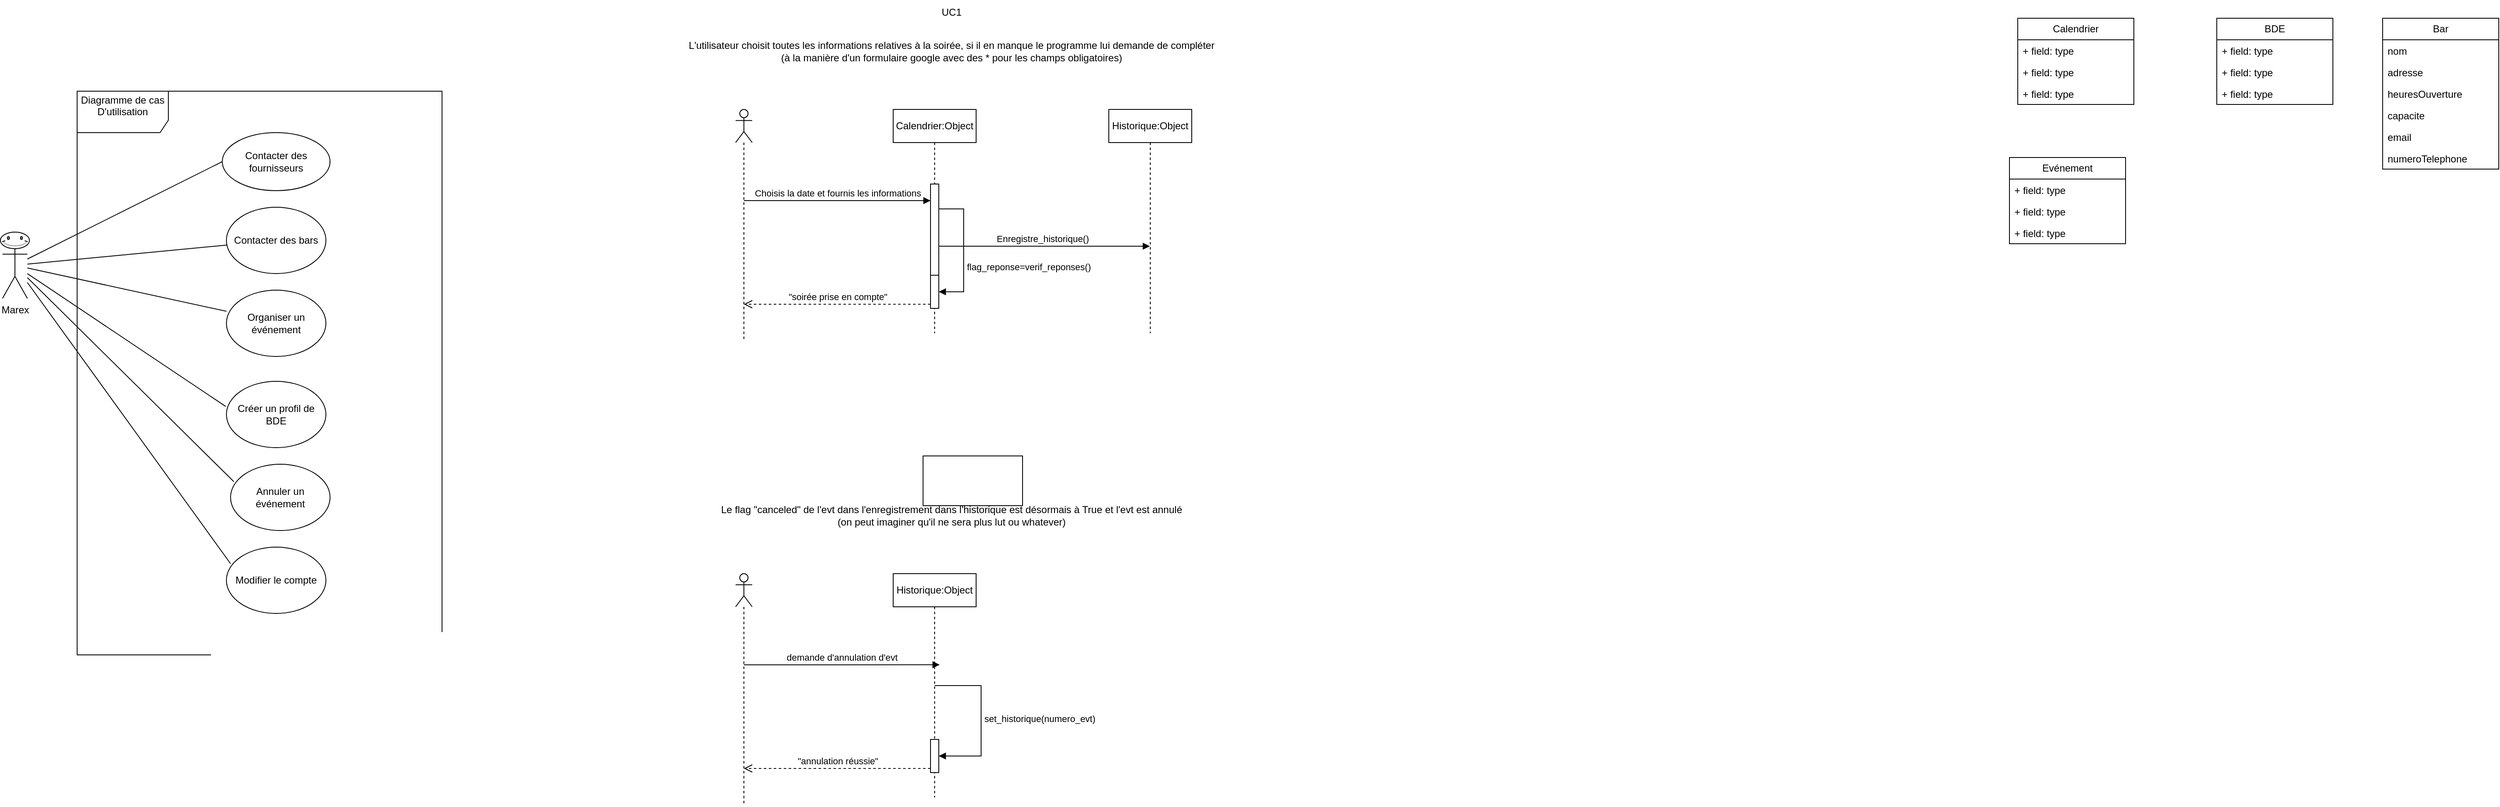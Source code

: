 <mxfile version="24.4.2" type="github">
  <diagram name="Page-1" id="fd_hAKjFNYpGGn4z0pOC">
    <mxGraphModel dx="1434" dy="319" grid="1" gridSize="10" guides="1" tooltips="1" connect="1" arrows="1" fold="1" page="1" pageScale="1" pageWidth="827" pageHeight="1169" math="0" shadow="0">
      <root>
        <mxCell id="0" />
        <mxCell id="1" parent="0" />
        <mxCell id="0vhhkYOt-qyEH0Bgxad_-2" value="Marex" style="shape=umlActor;verticalLabelPosition=bottom;verticalAlign=top;html=1;outlineConnect=0;" parent="1" vertex="1">
          <mxGeometry x="-730" y="300" width="30" height="80" as="geometry" />
        </mxCell>
        <mxCell id="0vhhkYOt-qyEH0Bgxad_-4" value="" style="verticalLabelPosition=bottom;verticalAlign=top;html=1;shape=mxgraph.basic.smiley" parent="1" vertex="1">
          <mxGeometry x="-732.5" y="300" width="35" height="20" as="geometry" />
        </mxCell>
        <mxCell id="0vhhkYOt-qyEH0Bgxad_-6" value="&lt;div&gt;Diagramme de cas D&#39;utilisation&lt;/div&gt;&lt;div&gt;&lt;br&gt;&lt;/div&gt;" style="shape=umlFrame;whiteSpace=wrap;html=1;pointerEvents=0;width=110;height=50;" parent="1" vertex="1">
          <mxGeometry x="-640" y="130" width="440" height="680" as="geometry" />
        </mxCell>
        <mxCell id="0vhhkYOt-qyEH0Bgxad_-7" value="Contacter des fournisseurs" style="ellipse;whiteSpace=wrap;html=1;" parent="1" vertex="1">
          <mxGeometry x="-465" y="180" width="130" height="70" as="geometry" />
        </mxCell>
        <mxCell id="0vhhkYOt-qyEH0Bgxad_-8" value="" style="endArrow=none;html=1;rounded=0;entryX=0;entryY=0.5;entryDx=0;entryDy=0;" parent="1" source="0vhhkYOt-qyEH0Bgxad_-2" target="0vhhkYOt-qyEH0Bgxad_-7" edge="1">
          <mxGeometry width="50" height="50" relative="1" as="geometry">
            <mxPoint x="-530" y="320" as="sourcePoint" />
            <mxPoint x="-480" y="270" as="targetPoint" />
          </mxGeometry>
        </mxCell>
        <mxCell id="0vhhkYOt-qyEH0Bgxad_-13" value="Organiser un événement" style="ellipse;whiteSpace=wrap;html=1;" parent="1" vertex="1">
          <mxGeometry x="-460" y="370" width="120" height="80" as="geometry" />
        </mxCell>
        <mxCell id="0vhhkYOt-qyEH0Bgxad_-14" value="" style="endArrow=none;html=1;rounded=0;exitX=0.001;exitY=0.319;exitDx=0;exitDy=0;exitPerimeter=0;" parent="1" source="0vhhkYOt-qyEH0Bgxad_-13" target="0vhhkYOt-qyEH0Bgxad_-2" edge="1">
          <mxGeometry width="50" height="50" relative="1" as="geometry">
            <mxPoint x="-438" y="320" as="sourcePoint" />
            <mxPoint x="-690" y="250" as="targetPoint" />
          </mxGeometry>
        </mxCell>
        <mxCell id="0vhhkYOt-qyEH0Bgxad_-15" value="Créer un profil de BDE" style="ellipse;whiteSpace=wrap;html=1;" parent="1" vertex="1">
          <mxGeometry x="-460" y="480" width="120" height="80" as="geometry" />
        </mxCell>
        <mxCell id="0vhhkYOt-qyEH0Bgxad_-16" value="" style="endArrow=none;html=1;rounded=0;exitX=-0.007;exitY=0.379;exitDx=0;exitDy=0;exitPerimeter=0;fontStyle=1" parent="1" source="0vhhkYOt-qyEH0Bgxad_-15" target="0vhhkYOt-qyEH0Bgxad_-2" edge="1">
          <mxGeometry width="50" height="50" relative="1" as="geometry">
            <mxPoint x="-440" y="534" as="sourcePoint" />
            <mxPoint x="-690" y="360" as="targetPoint" />
          </mxGeometry>
        </mxCell>
        <mxCell id="0vhhkYOt-qyEH0Bgxad_-17" value="" style="endArrow=none;html=1;rounded=0;" parent="1" source="0vhhkYOt-qyEH0Bgxad_-2" target="0vhhkYOt-qyEH0Bgxad_-18" edge="1">
          <mxGeometry width="50" height="50" relative="1" as="geometry">
            <mxPoint x="-680" y="260" as="sourcePoint" />
            <mxPoint x="-630" y="210" as="targetPoint" />
          </mxGeometry>
        </mxCell>
        <mxCell id="0vhhkYOt-qyEH0Bgxad_-18" value="Contacter des bars" style="ellipse;whiteSpace=wrap;html=1;" parent="1" vertex="1">
          <mxGeometry x="-460" y="270" width="120" height="80" as="geometry" />
        </mxCell>
        <mxCell id="7qt9X9h4U_zDJMxlAWbA-1" value="Annuler un événement" style="ellipse;whiteSpace=wrap;html=1;" parent="1" vertex="1">
          <mxGeometry x="-455" y="580" width="120" height="80" as="geometry" />
        </mxCell>
        <mxCell id="7qt9X9h4U_zDJMxlAWbA-2" value="" style="endArrow=none;html=1;rounded=0;exitX=0.033;exitY=0.263;exitDx=0;exitDy=0;exitPerimeter=0;fontStyle=1" parent="1" source="7qt9X9h4U_zDJMxlAWbA-1" target="0vhhkYOt-qyEH0Bgxad_-2" edge="1">
          <mxGeometry width="50" height="50" relative="1" as="geometry">
            <mxPoint x="-451" y="610" as="sourcePoint" />
            <mxPoint x="-690" y="450" as="targetPoint" />
          </mxGeometry>
        </mxCell>
        <mxCell id="7qt9X9h4U_zDJMxlAWbA-3" value="" style="endArrow=none;html=1;rounded=0;exitX=0.042;exitY=0.25;exitDx=0;exitDy=0;exitPerimeter=0;fontStyle=1" parent="1" source="7qt9X9h4U_zDJMxlAWbA-4" target="0vhhkYOt-qyEH0Bgxad_-2" edge="1">
          <mxGeometry width="50" height="50" relative="1" as="geometry">
            <mxPoint x="-455" y="696" as="sourcePoint" />
            <mxPoint x="-704" y="450" as="targetPoint" />
          </mxGeometry>
        </mxCell>
        <mxCell id="7qt9X9h4U_zDJMxlAWbA-4" value="Modifier le compte" style="ellipse;whiteSpace=wrap;html=1;" parent="1" vertex="1">
          <mxGeometry x="-460" y="680" width="120" height="80" as="geometry" />
        </mxCell>
        <mxCell id="SV50AntmqxMznZXikPVk-3" value="" style="shape=umlLifeline;perimeter=lifelinePerimeter;whiteSpace=wrap;html=1;container=1;dropTarget=0;collapsible=0;recursiveResize=0;outlineConnect=0;portConstraint=eastwest;newEdgeStyle={&quot;curved&quot;:0,&quot;rounded&quot;:0};participant=umlActor;" parent="1" vertex="1">
          <mxGeometry x="154" y="152" width="20" height="280" as="geometry" />
        </mxCell>
        <mxCell id="SV50AntmqxMznZXikPVk-4" value="Calendrier:Object" style="shape=umlLifeline;perimeter=lifelinePerimeter;whiteSpace=wrap;html=1;container=1;dropTarget=0;collapsible=0;recursiveResize=0;outlineConnect=0;portConstraint=eastwest;newEdgeStyle={&quot;curved&quot;:0,&quot;rounded&quot;:0};" parent="1" vertex="1">
          <mxGeometry x="344" y="152" width="100" height="270" as="geometry" />
        </mxCell>
        <mxCell id="SV50AntmqxMznZXikPVk-13" value="" style="html=1;points=[[0,0,0,0,5],[0,1,0,0,-5],[1,0,0,0,5],[1,1,0,0,-5]];perimeter=orthogonalPerimeter;outlineConnect=0;targetShapes=umlLifeline;portConstraint=eastwest;newEdgeStyle={&quot;curved&quot;:0,&quot;rounded&quot;:0};" parent="SV50AntmqxMznZXikPVk-4" vertex="1">
          <mxGeometry x="45" y="90" width="10" height="150" as="geometry" />
        </mxCell>
        <mxCell id="SV50AntmqxMznZXikPVk-16" value="" style="html=1;points=[[0,0,0,0,5],[0,1,0,0,-5],[1,0,0,0,5],[1,1,0,0,-5]];perimeter=orthogonalPerimeter;outlineConnect=0;targetShapes=umlLifeline;portConstraint=eastwest;newEdgeStyle={&quot;curved&quot;:0,&quot;rounded&quot;:0};" parent="SV50AntmqxMznZXikPVk-4" vertex="1">
          <mxGeometry x="45" y="200" width="10" height="40" as="geometry" />
        </mxCell>
        <mxCell id="SV50AntmqxMznZXikPVk-17" value="flag_reponse=verif_reponses()" style="html=1;align=left;spacingLeft=2;endArrow=block;rounded=0;edgeStyle=orthogonalEdgeStyle;curved=0;rounded=0;" parent="SV50AntmqxMznZXikPVk-4" target="SV50AntmqxMznZXikPVk-16" edge="1">
          <mxGeometry x="0.294" relative="1" as="geometry">
            <mxPoint x="55" y="110" as="sourcePoint" />
            <Array as="points">
              <mxPoint x="55" y="120" />
              <mxPoint x="85" y="120" />
              <mxPoint x="85" y="220" />
            </Array>
            <mxPoint as="offset" />
          </mxGeometry>
        </mxCell>
        <mxCell id="SV50AntmqxMznZXikPVk-12" value="&lt;div&gt;L&#39;utilisateur choisit toutes les informations relatives à la soirée, si il en manque le programme lui demande de compléter&lt;/div&gt;&lt;div&gt;(à la manière d&#39;un formulaire google avec des * pour les champs obligatoires)&lt;br&gt;&lt;/div&gt;" style="text;html=1;align=center;verticalAlign=middle;resizable=0;points=[];autosize=1;strokeColor=none;fillColor=none;" parent="1" vertex="1">
          <mxGeometry x="84" y="62" width="660" height="40" as="geometry" />
        </mxCell>
        <mxCell id="SV50AntmqxMznZXikPVk-14" value="Enregistre_historique()" style="html=1;verticalAlign=bottom;endArrow=block;curved=0;rounded=0;" parent="1" source="SV50AntmqxMznZXikPVk-13" target="SV50AntmqxMznZXikPVk-18" edge="1">
          <mxGeometry x="-0.016" relative="1" as="geometry">
            <mxPoint x="403.997" y="292" as="sourcePoint" />
            <mxPoint x="628.82" y="292" as="targetPoint" />
            <mxPoint as="offset" />
          </mxGeometry>
        </mxCell>
        <mxCell id="SV50AntmqxMznZXikPVk-15" value="&quot;soirée prise en compte&quot;" style="html=1;verticalAlign=bottom;endArrow=open;dashed=1;endSize=8;curved=0;rounded=0;exitX=0;exitY=1;exitDx=0;exitDy=-5;" parent="1" source="SV50AntmqxMznZXikPVk-13" target="SV50AntmqxMznZXikPVk-3" edge="1">
          <mxGeometry x="0.0" relative="1" as="geometry">
            <mxPoint x="319" y="307" as="targetPoint" />
            <mxPoint as="offset" />
          </mxGeometry>
        </mxCell>
        <mxCell id="SV50AntmqxMznZXikPVk-18" value="Historique:Object" style="shape=umlLifeline;perimeter=lifelinePerimeter;whiteSpace=wrap;html=1;container=1;dropTarget=0;collapsible=0;recursiveResize=0;outlineConnect=0;portConstraint=eastwest;newEdgeStyle={&quot;curved&quot;:0,&quot;rounded&quot;:0};" parent="1" vertex="1">
          <mxGeometry x="604" y="152" width="100" height="270" as="geometry" />
        </mxCell>
        <mxCell id="SV50AntmqxMznZXikPVk-21" value="Choisis la date et fournis les informations" style="html=1;verticalAlign=bottom;endArrow=block;curved=0;rounded=0;entryX=0;entryY=0;entryDx=0;entryDy=5;" parent="1" edge="1">
          <mxGeometry relative="1" as="geometry">
            <mxPoint x="164" y="262" as="sourcePoint" />
            <mxPoint x="389" y="262" as="targetPoint" />
          </mxGeometry>
        </mxCell>
        <mxCell id="SV50AntmqxMznZXikPVk-22" value="UC1 " style="text;html=1;align=center;verticalAlign=middle;resizable=0;points=[];autosize=1;strokeColor=none;fillColor=none;" parent="1" vertex="1">
          <mxGeometry x="389" y="20" width="50" height="30" as="geometry" />
        </mxCell>
        <mxCell id="SV50AntmqxMznZXikPVk-23" value="" style="shape=umlLifeline;perimeter=lifelinePerimeter;whiteSpace=wrap;html=1;container=1;dropTarget=0;collapsible=0;recursiveResize=0;outlineConnect=0;portConstraint=eastwest;newEdgeStyle={&quot;curved&quot;:0,&quot;rounded&quot;:0};participant=umlActor;" parent="1" vertex="1">
          <mxGeometry x="154" y="712" width="20" height="280" as="geometry" />
        </mxCell>
        <mxCell id="SV50AntmqxMznZXikPVk-28" value="&lt;div&gt;Le flag &quot;canceled&quot; de l&#39;evt dans l&#39;enregistrement dans l&#39;historique est désormais à True et l&#39;evt est annulé&lt;/div&gt;&lt;div&gt;(on peut imaginer qu&#39;il ne sera plus lut ou whatever)&lt;br&gt;&lt;/div&gt;" style="text;html=1;align=center;verticalAlign=middle;resizable=0;points=[];autosize=1;strokeColor=none;fillColor=none;" parent="1" vertex="1">
          <mxGeometry x="129" y="622" width="570" height="40" as="geometry" />
        </mxCell>
        <mxCell id="SV50AntmqxMznZXikPVk-30" value="&quot;annulation réussie&quot;" style="html=1;verticalAlign=bottom;endArrow=open;dashed=1;endSize=8;curved=0;rounded=0;exitX=0;exitY=1;exitDx=0;exitDy=-5;" parent="1" target="SV50AntmqxMznZXikPVk-23" edge="1">
          <mxGeometry x="0.0" relative="1" as="geometry">
            <mxPoint x="319" y="867" as="targetPoint" />
            <mxPoint as="offset" />
            <mxPoint x="389.0" y="947.0" as="sourcePoint" />
          </mxGeometry>
        </mxCell>
        <mxCell id="SV50AntmqxMznZXikPVk-31" value="Historique:Object" style="shape=umlLifeline;perimeter=lifelinePerimeter;whiteSpace=wrap;html=1;container=1;dropTarget=0;collapsible=0;recursiveResize=0;outlineConnect=0;portConstraint=eastwest;newEdgeStyle={&quot;curved&quot;:0,&quot;rounded&quot;:0};" parent="1" vertex="1">
          <mxGeometry x="344" y="712" width="100" height="270" as="geometry" />
        </mxCell>
        <mxCell id="SV50AntmqxMznZXikPVk-37" value="" style="html=1;points=[[0,0,0,0,5],[0,1,0,0,-5],[1,0,0,0,5],[1,1,0,0,-5]];perimeter=orthogonalPerimeter;outlineConnect=0;targetShapes=umlLifeline;portConstraint=eastwest;newEdgeStyle={&quot;curved&quot;:0,&quot;rounded&quot;:0};" parent="SV50AntmqxMznZXikPVk-31" vertex="1">
          <mxGeometry x="45" y="200" width="10" height="40" as="geometry" />
        </mxCell>
        <mxCell id="SV50AntmqxMznZXikPVk-38" value="set_historique(numero_evt)" style="html=1;align=left;spacingLeft=2;endArrow=block;rounded=0;edgeStyle=orthogonalEdgeStyle;curved=0;rounded=0;" parent="SV50AntmqxMznZXikPVk-31" source="SV50AntmqxMznZXikPVk-31" target="SV50AntmqxMznZXikPVk-37" edge="1">
          <mxGeometry relative="1" as="geometry">
            <mxPoint x="56" y="180" as="sourcePoint" />
            <Array as="points">
              <mxPoint x="106" y="135" />
              <mxPoint x="106" y="220" />
            </Array>
          </mxGeometry>
        </mxCell>
        <mxCell id="SV50AntmqxMznZXikPVk-32" value="demande d&#39;annulation d&#39;evt" style="html=1;verticalAlign=bottom;endArrow=block;curved=0;rounded=0;entryX=0.56;entryY=0.407;entryDx=0;entryDy=0;entryPerimeter=0;" parent="1" target="SV50AntmqxMznZXikPVk-31" edge="1">
          <mxGeometry relative="1" as="geometry">
            <mxPoint x="164" y="822" as="sourcePoint" />
            <mxPoint x="389" y="822" as="targetPoint" />
          </mxGeometry>
        </mxCell>
        <mxCell id="SV50AntmqxMznZXikPVk-33" value="UC2 " style="text;html=1;align=center;verticalAlign=middle;resizable=0;points=[];autosize=1;strokeColor=none;fillColor=none;" parent="1" vertex="1">
          <mxGeometry x="389" y="580" width="50" height="30" as="geometry" />
        </mxCell>
        <mxCell id="3woJ1IVH_2ueYjXW4H0O-1" value="" style="rounded=0;whiteSpace=wrap;html=1;" vertex="1" parent="1">
          <mxGeometry x="380" y="570" width="120" height="60" as="geometry" />
        </mxCell>
        <mxCell id="Q9exHpR4YVgt2Lzm4d1t-4" value="Evénement" style="swimlane;fontStyle=0;childLayout=stackLayout;horizontal=1;startSize=26;fillColor=none;horizontalStack=0;resizeParent=1;resizeParentMax=0;resizeLast=0;collapsible=1;marginBottom=0;whiteSpace=wrap;html=1;" vertex="1" parent="1">
          <mxGeometry x="1690" y="210" width="140" height="104" as="geometry" />
        </mxCell>
        <mxCell id="Q9exHpR4YVgt2Lzm4d1t-5" value="+ field: type" style="text;strokeColor=none;fillColor=none;align=left;verticalAlign=top;spacingLeft=4;spacingRight=4;overflow=hidden;rotatable=0;points=[[0,0.5],[1,0.5]];portConstraint=eastwest;whiteSpace=wrap;html=1;" vertex="1" parent="Q9exHpR4YVgt2Lzm4d1t-4">
          <mxGeometry y="26" width="140" height="26" as="geometry" />
        </mxCell>
        <mxCell id="Q9exHpR4YVgt2Lzm4d1t-6" value="+ field: type" style="text;strokeColor=none;fillColor=none;align=left;verticalAlign=top;spacingLeft=4;spacingRight=4;overflow=hidden;rotatable=0;points=[[0,0.5],[1,0.5]];portConstraint=eastwest;whiteSpace=wrap;html=1;" vertex="1" parent="Q9exHpR4YVgt2Lzm4d1t-4">
          <mxGeometry y="52" width="140" height="26" as="geometry" />
        </mxCell>
        <mxCell id="Q9exHpR4YVgt2Lzm4d1t-7" value="+ field: type" style="text;strokeColor=none;fillColor=none;align=left;verticalAlign=top;spacingLeft=4;spacingRight=4;overflow=hidden;rotatable=0;points=[[0,0.5],[1,0.5]];portConstraint=eastwest;whiteSpace=wrap;html=1;" vertex="1" parent="Q9exHpR4YVgt2Lzm4d1t-4">
          <mxGeometry y="78" width="140" height="26" as="geometry" />
        </mxCell>
        <mxCell id="Q9exHpR4YVgt2Lzm4d1t-12" value="BDE" style="swimlane;fontStyle=0;childLayout=stackLayout;horizontal=1;startSize=26;fillColor=none;horizontalStack=0;resizeParent=1;resizeParentMax=0;resizeLast=0;collapsible=1;marginBottom=0;whiteSpace=wrap;html=1;" vertex="1" parent="1">
          <mxGeometry x="1940" y="42" width="140" height="104" as="geometry" />
        </mxCell>
        <mxCell id="Q9exHpR4YVgt2Lzm4d1t-13" value="+ field: type" style="text;strokeColor=none;fillColor=none;align=left;verticalAlign=top;spacingLeft=4;spacingRight=4;overflow=hidden;rotatable=0;points=[[0,0.5],[1,0.5]];portConstraint=eastwest;whiteSpace=wrap;html=1;" vertex="1" parent="Q9exHpR4YVgt2Lzm4d1t-12">
          <mxGeometry y="26" width="140" height="26" as="geometry" />
        </mxCell>
        <mxCell id="Q9exHpR4YVgt2Lzm4d1t-14" value="+ field: type" style="text;strokeColor=none;fillColor=none;align=left;verticalAlign=top;spacingLeft=4;spacingRight=4;overflow=hidden;rotatable=0;points=[[0,0.5],[1,0.5]];portConstraint=eastwest;whiteSpace=wrap;html=1;" vertex="1" parent="Q9exHpR4YVgt2Lzm4d1t-12">
          <mxGeometry y="52" width="140" height="26" as="geometry" />
        </mxCell>
        <mxCell id="Q9exHpR4YVgt2Lzm4d1t-15" value="+ field: type" style="text;strokeColor=none;fillColor=none;align=left;verticalAlign=top;spacingLeft=4;spacingRight=4;overflow=hidden;rotatable=0;points=[[0,0.5],[1,0.5]];portConstraint=eastwest;whiteSpace=wrap;html=1;" vertex="1" parent="Q9exHpR4YVgt2Lzm4d1t-12">
          <mxGeometry y="78" width="140" height="26" as="geometry" />
        </mxCell>
        <mxCell id="Q9exHpR4YVgt2Lzm4d1t-16" value="Bar" style="swimlane;fontStyle=0;childLayout=stackLayout;horizontal=1;startSize=26;fillColor=none;horizontalStack=0;resizeParent=1;resizeParentMax=0;resizeLast=0;collapsible=1;marginBottom=0;whiteSpace=wrap;html=1;" vertex="1" parent="1">
          <mxGeometry x="2140" y="42" width="140" height="182" as="geometry" />
        </mxCell>
        <mxCell id="Q9exHpR4YVgt2Lzm4d1t-17" value="nom" style="text;strokeColor=none;fillColor=none;align=left;verticalAlign=top;spacingLeft=4;spacingRight=4;overflow=hidden;rotatable=0;points=[[0,0.5],[1,0.5]];portConstraint=eastwest;whiteSpace=wrap;html=1;" vertex="1" parent="Q9exHpR4YVgt2Lzm4d1t-16">
          <mxGeometry y="26" width="140" height="26" as="geometry" />
        </mxCell>
        <mxCell id="Q9exHpR4YVgt2Lzm4d1t-18" value="adresse" style="text;strokeColor=none;fillColor=none;align=left;verticalAlign=top;spacingLeft=4;spacingRight=4;overflow=hidden;rotatable=0;points=[[0,0.5],[1,0.5]];portConstraint=eastwest;whiteSpace=wrap;html=1;" vertex="1" parent="Q9exHpR4YVgt2Lzm4d1t-16">
          <mxGeometry y="52" width="140" height="26" as="geometry" />
        </mxCell>
        <mxCell id="Q9exHpR4YVgt2Lzm4d1t-19" value="heuresOuverture" style="text;strokeColor=none;fillColor=none;align=left;verticalAlign=top;spacingLeft=4;spacingRight=4;overflow=hidden;rotatable=0;points=[[0,0.5],[1,0.5]];portConstraint=eastwest;whiteSpace=wrap;html=1;" vertex="1" parent="Q9exHpR4YVgt2Lzm4d1t-16">
          <mxGeometry y="78" width="140" height="26" as="geometry" />
        </mxCell>
        <mxCell id="3woJ1IVH_2ueYjXW4H0O-20" value="&lt;div&gt;capacite&lt;/div&gt;&lt;div&gt;&lt;br&gt;&lt;/div&gt;" style="text;strokeColor=none;fillColor=none;align=left;verticalAlign=top;spacingLeft=4;spacingRight=4;overflow=hidden;rotatable=0;points=[[0,0.5],[1,0.5]];portConstraint=eastwest;whiteSpace=wrap;html=1;" vertex="1" parent="Q9exHpR4YVgt2Lzm4d1t-16">
          <mxGeometry y="104" width="140" height="26" as="geometry" />
        </mxCell>
        <mxCell id="3woJ1IVH_2ueYjXW4H0O-21" value="&lt;div&gt;email&lt;/div&gt;" style="text;strokeColor=none;fillColor=none;align=left;verticalAlign=top;spacingLeft=4;spacingRight=4;overflow=hidden;rotatable=0;points=[[0,0.5],[1,0.5]];portConstraint=eastwest;whiteSpace=wrap;html=1;" vertex="1" parent="Q9exHpR4YVgt2Lzm4d1t-16">
          <mxGeometry y="130" width="140" height="26" as="geometry" />
        </mxCell>
        <mxCell id="3woJ1IVH_2ueYjXW4H0O-22" value="numeroTelephone" style="text;strokeColor=none;fillColor=none;align=left;verticalAlign=top;spacingLeft=4;spacingRight=4;overflow=hidden;rotatable=0;points=[[0,0.5],[1,0.5]];portConstraint=eastwest;whiteSpace=wrap;html=1;" vertex="1" parent="Q9exHpR4YVgt2Lzm4d1t-16">
          <mxGeometry y="156" width="140" height="26" as="geometry" />
        </mxCell>
        <mxCell id="Q9exHpR4YVgt2Lzm4d1t-20" value="Calendrier" style="swimlane;fontStyle=0;childLayout=stackLayout;horizontal=1;startSize=26;fillColor=none;horizontalStack=0;resizeParent=1;resizeParentMax=0;resizeLast=0;collapsible=1;marginBottom=0;whiteSpace=wrap;html=1;" vertex="1" parent="1">
          <mxGeometry x="1700" y="42" width="140" height="104" as="geometry" />
        </mxCell>
        <mxCell id="Q9exHpR4YVgt2Lzm4d1t-21" value="+ field: type" style="text;strokeColor=none;fillColor=none;align=left;verticalAlign=top;spacingLeft=4;spacingRight=4;overflow=hidden;rotatable=0;points=[[0,0.5],[1,0.5]];portConstraint=eastwest;whiteSpace=wrap;html=1;" vertex="1" parent="Q9exHpR4YVgt2Lzm4d1t-20">
          <mxGeometry y="26" width="140" height="26" as="geometry" />
        </mxCell>
        <mxCell id="Q9exHpR4YVgt2Lzm4d1t-22" value="+ field: type" style="text;strokeColor=none;fillColor=none;align=left;verticalAlign=top;spacingLeft=4;spacingRight=4;overflow=hidden;rotatable=0;points=[[0,0.5],[1,0.5]];portConstraint=eastwest;whiteSpace=wrap;html=1;" vertex="1" parent="Q9exHpR4YVgt2Lzm4d1t-20">
          <mxGeometry y="52" width="140" height="26" as="geometry" />
        </mxCell>
        <mxCell id="Q9exHpR4YVgt2Lzm4d1t-23" value="+ field: type" style="text;strokeColor=none;fillColor=none;align=left;verticalAlign=top;spacingLeft=4;spacingRight=4;overflow=hidden;rotatable=0;points=[[0,0.5],[1,0.5]];portConstraint=eastwest;whiteSpace=wrap;html=1;" vertex="1" parent="Q9exHpR4YVgt2Lzm4d1t-20">
          <mxGeometry y="78" width="140" height="26" as="geometry" />
        </mxCell>
      </root>
    </mxGraphModel>
  </diagram>
</mxfile>

